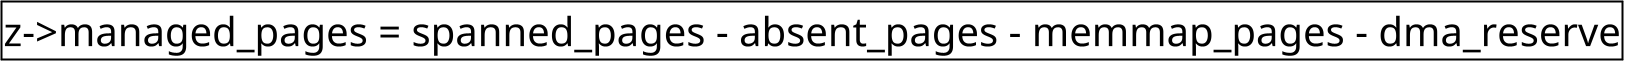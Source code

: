 @startuml

scale 1/5
skinparam Component {
    FontSize 200
    BorderThickness 10
    BackgroundColor transparent
    Bordercolor black
    Style rectangle
}

skinparam Rectangle {
    BackgroundColor transparent
    BorderThickness 0
}

component c1 [
    z->managed_pages = spanned_pages - absent_pages - memmap_pages - dma_reserve
]

@enduml